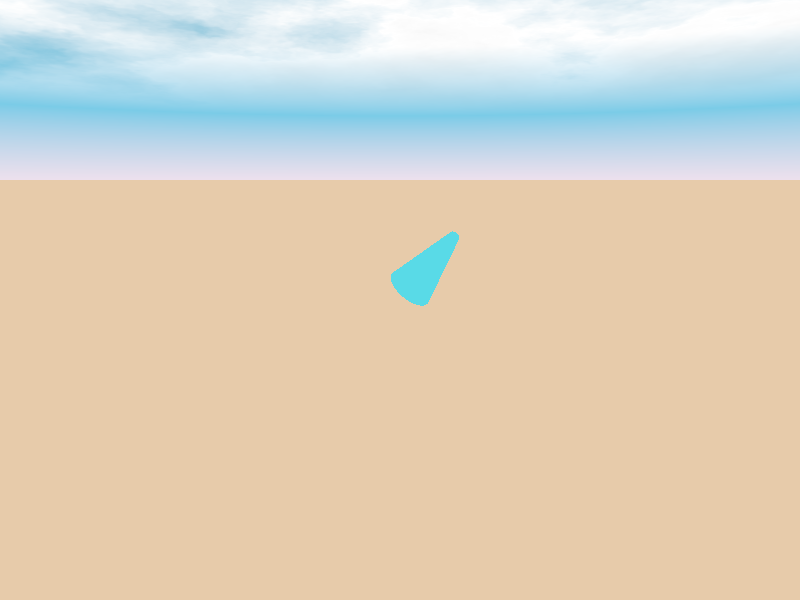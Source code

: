 // 4_csg_intersection.pov

#include "colors.inc"  
#include "skies.inc"  

#include "shapes.inc"
#include "textures.inc"
#include "woods.inc"
#include "stones.inc"                                        
#include "glass.inc"
#include "metals.inc"
  
camera{ 
  location <0.0, 2.0, -10.0> 
  look_at  <0.0, 0.0, 0.0>
} 
    
light_source { 
  <5.0,5.0,-5.0> 
  color rgb <1.0, 1.0, 1.0>
}   

sky_sphere {
  S_Cloud2
}
plane {
  y, -3
  pigment { color rgb <0.8,0.6,0.4> }
}  

intersection {
  sphere{
    <1.0,1.0,1.0>,1.5
    texture { Dark_Green_Glass }
  }
  
  cone{ 
    <1.0,1.0,1.0>,0.1
    <-1.5,-1.5,-1.5>,1
    texture { Dark_Green_Glass }
  }
}         
